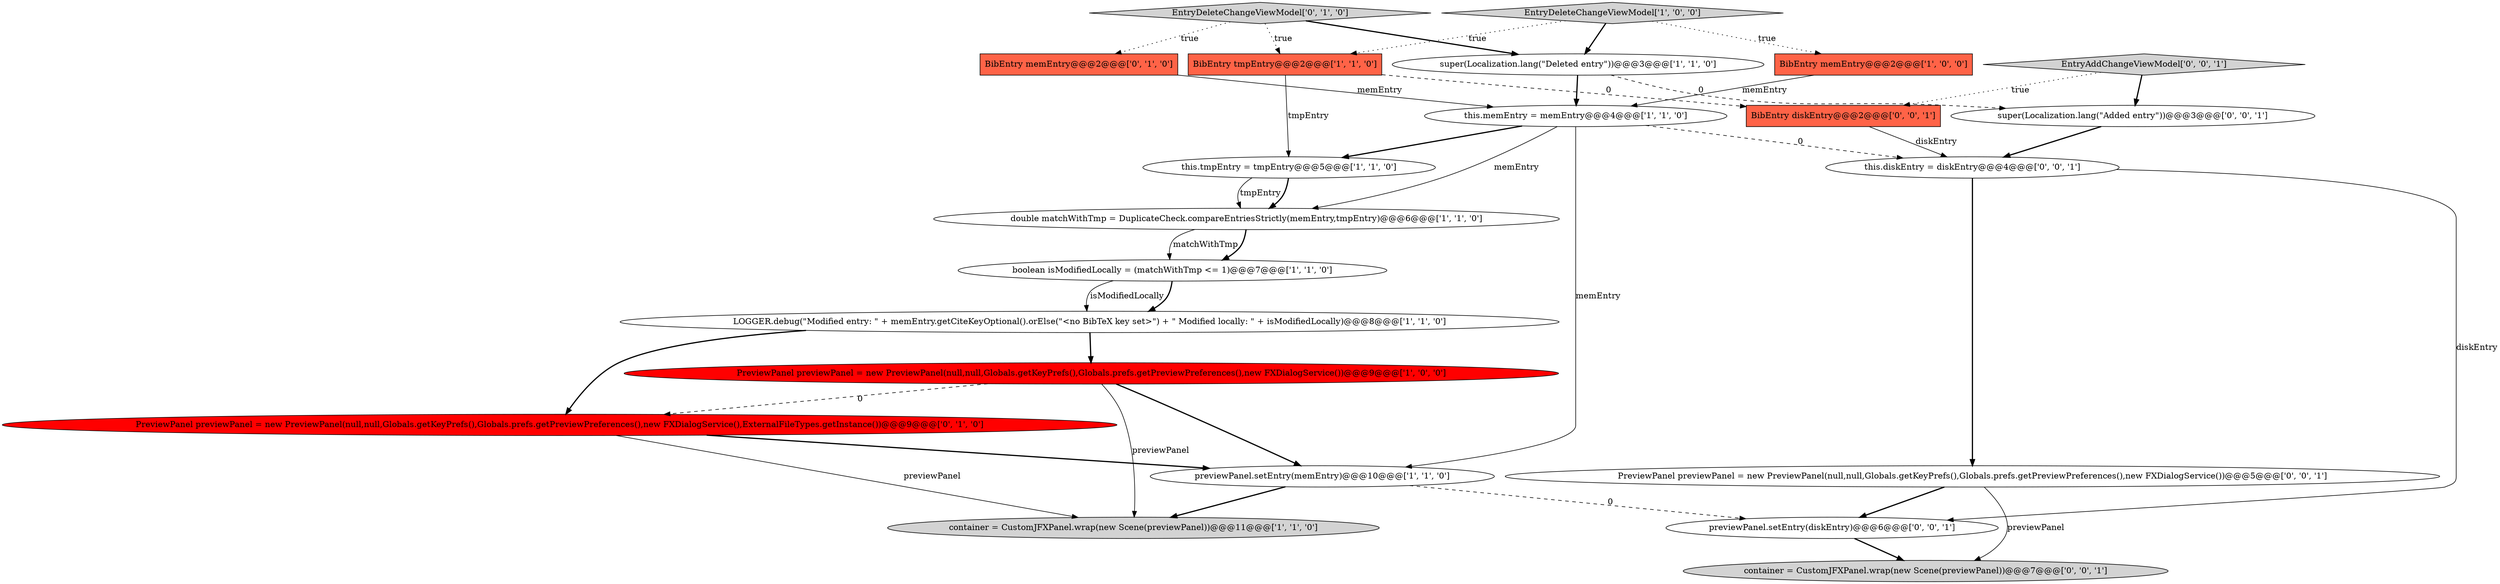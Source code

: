 digraph {
7 [style = filled, label = "BibEntry memEntry@@@2@@@['1', '0', '0']", fillcolor = tomato, shape = box image = "AAA0AAABBB1BBB"];
3 [style = filled, label = "this.tmpEntry = tmpEntry@@@5@@@['1', '1', '0']", fillcolor = white, shape = ellipse image = "AAA0AAABBB1BBB"];
20 [style = filled, label = "BibEntry diskEntry@@@2@@@['0', '0', '1']", fillcolor = tomato, shape = box image = "AAA0AAABBB3BBB"];
12 [style = filled, label = "EntryDeleteChangeViewModel['0', '1', '0']", fillcolor = lightgray, shape = diamond image = "AAA0AAABBB2BBB"];
2 [style = filled, label = "double matchWithTmp = DuplicateCheck.compareEntriesStrictly(memEntry,tmpEntry)@@@6@@@['1', '1', '0']", fillcolor = white, shape = ellipse image = "AAA0AAABBB1BBB"];
4 [style = filled, label = "EntryDeleteChangeViewModel['1', '0', '0']", fillcolor = lightgray, shape = diamond image = "AAA0AAABBB1BBB"];
19 [style = filled, label = "EntryAddChangeViewModel['0', '0', '1']", fillcolor = lightgray, shape = diamond image = "AAA0AAABBB3BBB"];
5 [style = filled, label = "super(Localization.lang(\"Deleted entry\"))@@@3@@@['1', '1', '0']", fillcolor = white, shape = ellipse image = "AAA0AAABBB1BBB"];
18 [style = filled, label = "PreviewPanel previewPanel = new PreviewPanel(null,null,Globals.getKeyPrefs(),Globals.prefs.getPreviewPreferences(),new FXDialogService())@@@5@@@['0', '0', '1']", fillcolor = white, shape = ellipse image = "AAA0AAABBB3BBB"];
1 [style = filled, label = "PreviewPanel previewPanel = new PreviewPanel(null,null,Globals.getKeyPrefs(),Globals.prefs.getPreviewPreferences(),new FXDialogService())@@@9@@@['1', '0', '0']", fillcolor = red, shape = ellipse image = "AAA1AAABBB1BBB"];
14 [style = filled, label = "PreviewPanel previewPanel = new PreviewPanel(null,null,Globals.getKeyPrefs(),Globals.prefs.getPreviewPreferences(),new FXDialogService(),ExternalFileTypes.getInstance())@@@9@@@['0', '1', '0']", fillcolor = red, shape = ellipse image = "AAA1AAABBB2BBB"];
11 [style = filled, label = "container = CustomJFXPanel.wrap(new Scene(previewPanel))@@@11@@@['1', '1', '0']", fillcolor = lightgray, shape = ellipse image = "AAA0AAABBB1BBB"];
0 [style = filled, label = "this.memEntry = memEntry@@@4@@@['1', '1', '0']", fillcolor = white, shape = ellipse image = "AAA0AAABBB1BBB"];
10 [style = filled, label = "BibEntry tmpEntry@@@2@@@['1', '1', '0']", fillcolor = tomato, shape = box image = "AAA0AAABBB1BBB"];
8 [style = filled, label = "boolean isModifiedLocally = (matchWithTmp <= 1)@@@7@@@['1', '1', '0']", fillcolor = white, shape = ellipse image = "AAA0AAABBB1BBB"];
15 [style = filled, label = "container = CustomJFXPanel.wrap(new Scene(previewPanel))@@@7@@@['0', '0', '1']", fillcolor = lightgray, shape = ellipse image = "AAA0AAABBB3BBB"];
17 [style = filled, label = "previewPanel.setEntry(diskEntry)@@@6@@@['0', '0', '1']", fillcolor = white, shape = ellipse image = "AAA0AAABBB3BBB"];
13 [style = filled, label = "BibEntry memEntry@@@2@@@['0', '1', '0']", fillcolor = tomato, shape = box image = "AAA0AAABBB2BBB"];
9 [style = filled, label = "previewPanel.setEntry(memEntry)@@@10@@@['1', '1', '0']", fillcolor = white, shape = ellipse image = "AAA0AAABBB1BBB"];
6 [style = filled, label = "LOGGER.debug(\"Modified entry: \" + memEntry.getCiteKeyOptional().orElse(\"<no BibTeX key set>\") + \" Modified locally: \" + isModifiedLocally)@@@8@@@['1', '1', '0']", fillcolor = white, shape = ellipse image = "AAA0AAABBB1BBB"];
16 [style = filled, label = "this.diskEntry = diskEntry@@@4@@@['0', '0', '1']", fillcolor = white, shape = ellipse image = "AAA0AAABBB3BBB"];
21 [style = filled, label = "super(Localization.lang(\"Added entry\"))@@@3@@@['0', '0', '1']", fillcolor = white, shape = ellipse image = "AAA0AAABBB3BBB"];
0->3 [style = bold, label=""];
16->18 [style = bold, label=""];
13->0 [style = solid, label="memEntry"];
9->11 [style = bold, label=""];
12->5 [style = bold, label=""];
1->14 [style = dashed, label="0"];
4->10 [style = dotted, label="true"];
14->11 [style = solid, label="previewPanel"];
19->20 [style = dotted, label="true"];
8->6 [style = solid, label="isModifiedLocally"];
0->16 [style = dashed, label="0"];
18->17 [style = bold, label=""];
4->7 [style = dotted, label="true"];
8->6 [style = bold, label=""];
7->0 [style = solid, label="memEntry"];
10->3 [style = solid, label="tmpEntry"];
1->9 [style = bold, label=""];
3->2 [style = solid, label="tmpEntry"];
0->9 [style = solid, label="memEntry"];
6->14 [style = bold, label=""];
6->1 [style = bold, label=""];
18->15 [style = solid, label="previewPanel"];
12->13 [style = dotted, label="true"];
2->8 [style = solid, label="matchWithTmp"];
3->2 [style = bold, label=""];
5->0 [style = bold, label=""];
0->2 [style = solid, label="memEntry"];
12->10 [style = dotted, label="true"];
20->16 [style = solid, label="diskEntry"];
9->17 [style = dashed, label="0"];
17->15 [style = bold, label=""];
21->16 [style = bold, label=""];
5->21 [style = dashed, label="0"];
1->11 [style = solid, label="previewPanel"];
14->9 [style = bold, label=""];
10->20 [style = dashed, label="0"];
16->17 [style = solid, label="diskEntry"];
4->5 [style = bold, label=""];
2->8 [style = bold, label=""];
19->21 [style = bold, label=""];
}
